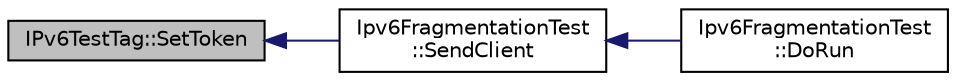 digraph "IPv6TestTag::SetToken"
{
  edge [fontname="Helvetica",fontsize="10",labelfontname="Helvetica",labelfontsize="10"];
  node [fontname="Helvetica",fontsize="10",shape=record];
  rankdir="LR";
  Node1 [label="IPv6TestTag::SetToken",height=0.2,width=0.4,color="black", fillcolor="grey75", style="filled", fontcolor="black"];
  Node1 -> Node2 [dir="back",color="midnightblue",fontsize="10",style="solid"];
  Node2 [label="Ipv6FragmentationTest\l::SendClient",height=0.2,width=0.4,color="black", fillcolor="white", style="filled",URL="$d1/dbc/classIpv6FragmentationTest.html#ac687632e8c098b596c007d201f1d5f3c",tooltip="Send a packet. "];
  Node2 -> Node3 [dir="back",color="midnightblue",fontsize="10",style="solid"];
  Node3 [label="Ipv6FragmentationTest\l::DoRun",height=0.2,width=0.4,color="black", fillcolor="white", style="filled",URL="$d1/dbc/classIpv6FragmentationTest.html#a83bd2f74ceac188b83cfb604a90c7b7b",tooltip="Implementation to actually run this TestCase. "];
}
